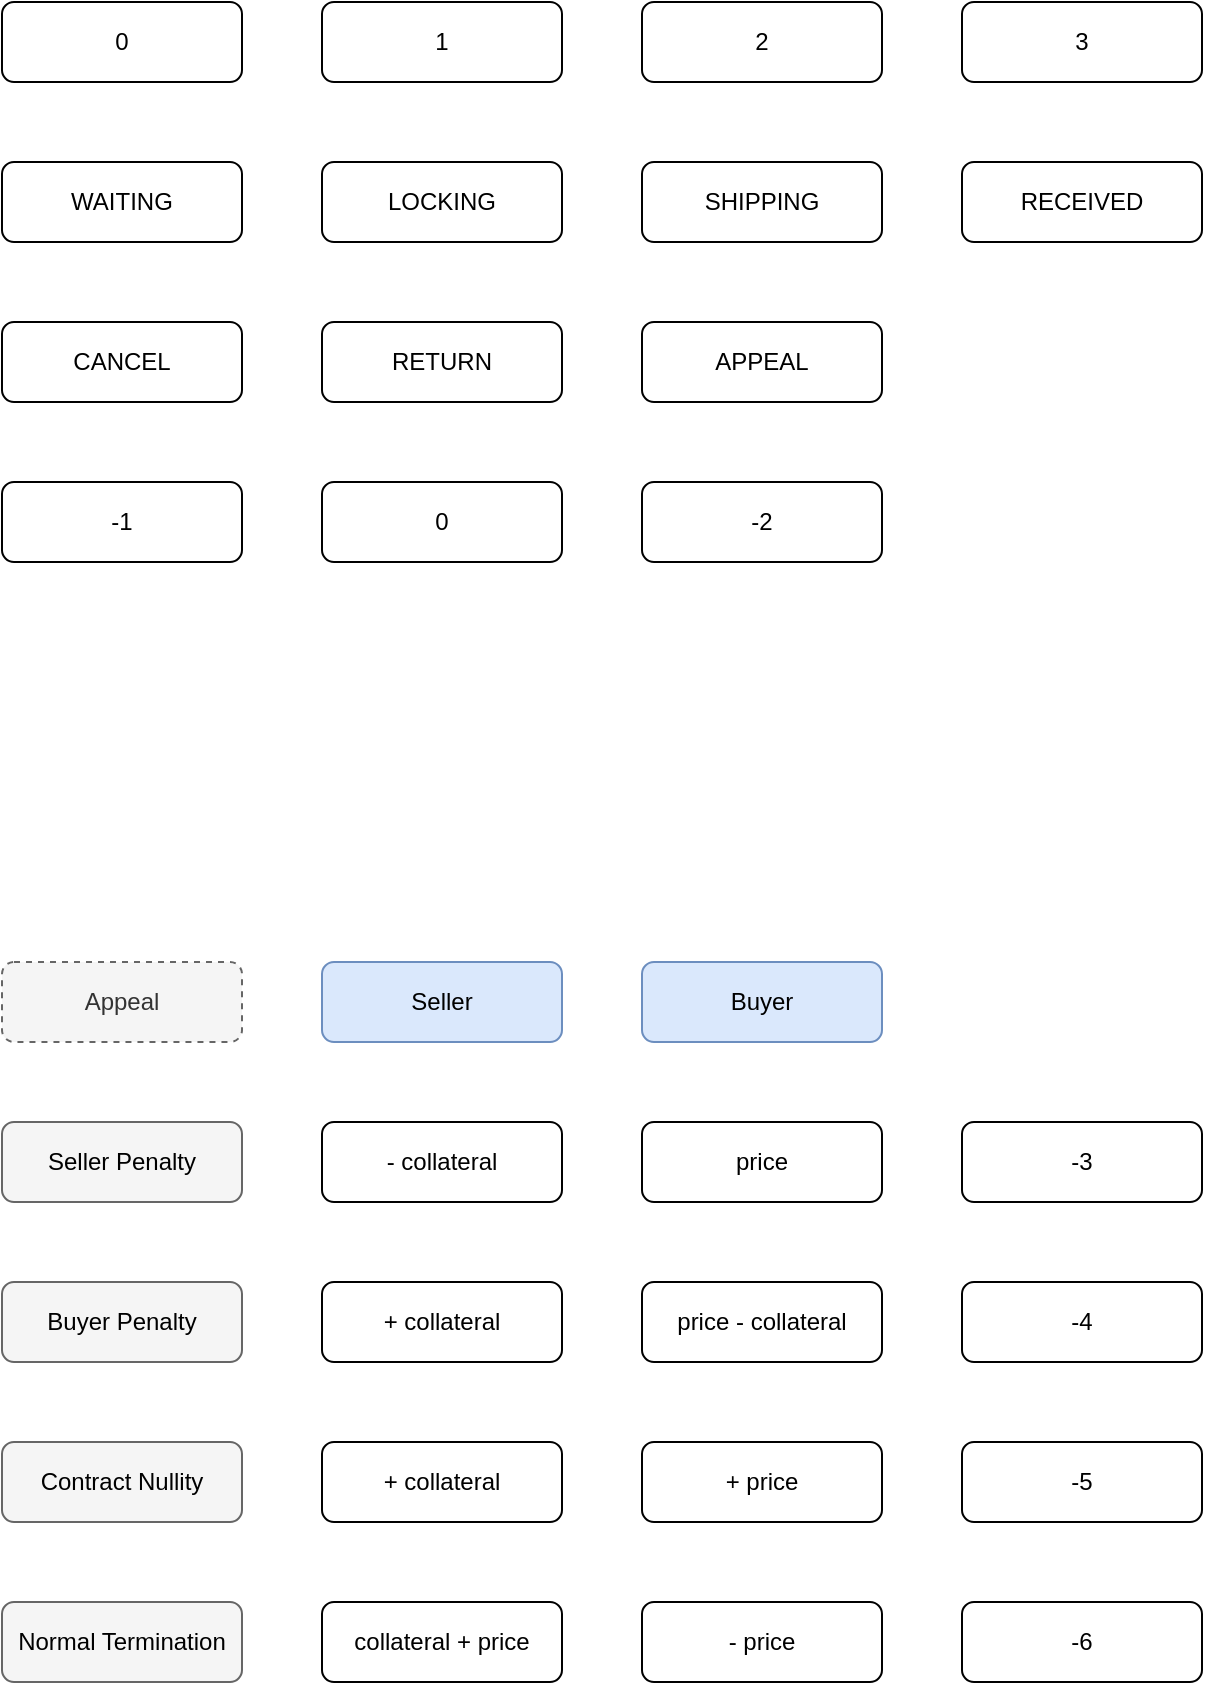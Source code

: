 <mxfile version="24.7.7">
  <diagram name="Página-1" id="JIkF8sxbtUuBn9Lj3YiM">
    <mxGraphModel dx="1434" dy="820" grid="1" gridSize="10" guides="1" tooltips="1" connect="1" arrows="1" fold="1" page="1" pageScale="1" pageWidth="827" pageHeight="1169" math="0" shadow="0">
      <root>
        <mxCell id="0" />
        <mxCell id="1" parent="0" />
        <mxCell id="_Iq3R8ZgrHO47RjcYi-z-1" value="WAITING" style="rounded=1;whiteSpace=wrap;html=1;" parent="1" vertex="1">
          <mxGeometry x="40" y="240" width="120" height="40" as="geometry" />
        </mxCell>
        <mxCell id="_Iq3R8ZgrHO47RjcYi-z-2" value="LOCKING" style="rounded=1;whiteSpace=wrap;html=1;" parent="1" vertex="1">
          <mxGeometry x="200" y="240" width="120" height="40" as="geometry" />
        </mxCell>
        <mxCell id="_Iq3R8ZgrHO47RjcYi-z-3" value="SHIPPING" style="rounded=1;whiteSpace=wrap;html=1;" parent="1" vertex="1">
          <mxGeometry x="360" y="240" width="120" height="40" as="geometry" />
        </mxCell>
        <mxCell id="_Iq3R8ZgrHO47RjcYi-z-4" value="RECEIVED" style="rounded=1;whiteSpace=wrap;html=1;" parent="1" vertex="1">
          <mxGeometry x="520" y="240" width="120" height="40" as="geometry" />
        </mxCell>
        <mxCell id="_Iq3R8ZgrHO47RjcYi-z-5" value="CANCEL" style="rounded=1;whiteSpace=wrap;html=1;" parent="1" vertex="1">
          <mxGeometry x="40" y="320" width="120" height="40" as="geometry" />
        </mxCell>
        <mxCell id="_Iq3R8ZgrHO47RjcYi-z-6" value="RETURN" style="rounded=1;whiteSpace=wrap;html=1;" parent="1" vertex="1">
          <mxGeometry x="200" y="320" width="120" height="40" as="geometry" />
        </mxCell>
        <mxCell id="_Iq3R8ZgrHO47RjcYi-z-8" value="APPEAL" style="rounded=1;whiteSpace=wrap;html=1;" parent="1" vertex="1">
          <mxGeometry x="360" y="320" width="120" height="40" as="geometry" />
        </mxCell>
        <mxCell id="_Iq3R8ZgrHO47RjcYi-z-10" value="0" style="rounded=1;whiteSpace=wrap;html=1;" parent="1" vertex="1">
          <mxGeometry x="40" y="160" width="120" height="40" as="geometry" />
        </mxCell>
        <mxCell id="_Iq3R8ZgrHO47RjcYi-z-11" value="1" style="rounded=1;whiteSpace=wrap;html=1;" parent="1" vertex="1">
          <mxGeometry x="200" y="160" width="120" height="40" as="geometry" />
        </mxCell>
        <mxCell id="_Iq3R8ZgrHO47RjcYi-z-12" value="2" style="rounded=1;whiteSpace=wrap;html=1;" parent="1" vertex="1">
          <mxGeometry x="360" y="160" width="120" height="40" as="geometry" />
        </mxCell>
        <mxCell id="_Iq3R8ZgrHO47RjcYi-z-13" value="3" style="rounded=1;whiteSpace=wrap;html=1;" parent="1" vertex="1">
          <mxGeometry x="520" y="160" width="120" height="40" as="geometry" />
        </mxCell>
        <mxCell id="_Iq3R8ZgrHO47RjcYi-z-14" value="-1" style="rounded=1;whiteSpace=wrap;html=1;" parent="1" vertex="1">
          <mxGeometry x="40" y="400" width="120" height="40" as="geometry" />
        </mxCell>
        <mxCell id="_Iq3R8ZgrHO47RjcYi-z-15" value="0" style="rounded=1;whiteSpace=wrap;html=1;" parent="1" vertex="1">
          <mxGeometry x="200" y="400" width="120" height="40" as="geometry" />
        </mxCell>
        <mxCell id="_Iq3R8ZgrHO47RjcYi-z-16" value="-2" style="rounded=1;whiteSpace=wrap;html=1;" parent="1" vertex="1">
          <mxGeometry x="360" y="400" width="120" height="40" as="geometry" />
        </mxCell>
        <mxCell id="j_yUgt2cndTqaR0blvbb-1" value="Appeal" style="rounded=1;whiteSpace=wrap;html=1;fillColor=#f5f5f5;fontColor=#333333;strokeColor=#666666;dashed=1;" vertex="1" parent="1">
          <mxGeometry x="40" y="640" width="120" height="40" as="geometry" />
        </mxCell>
        <mxCell id="j_yUgt2cndTqaR0blvbb-6" value="- collateral" style="rounded=1;whiteSpace=wrap;html=1;" vertex="1" parent="1">
          <mxGeometry x="200" y="720" width="120" height="40" as="geometry" />
        </mxCell>
        <mxCell id="j_yUgt2cndTqaR0blvbb-7" value="&lt;span style=&quot;color: rgb(0, 0, 0);&quot;&gt;Seller Penalty&lt;/span&gt;" style="rounded=1;whiteSpace=wrap;html=1;fillColor=#f5f5f5;fontColor=#333333;strokeColor=#666666;" vertex="1" parent="1">
          <mxGeometry x="40" y="720" width="120" height="40" as="geometry" />
        </mxCell>
        <mxCell id="j_yUgt2cndTqaR0blvbb-17" value="Seller" style="rounded=1;whiteSpace=wrap;html=1;fillColor=#dae8fc;strokeColor=#6c8ebf;" vertex="1" parent="1">
          <mxGeometry x="200" y="640" width="120" height="40" as="geometry" />
        </mxCell>
        <mxCell id="j_yUgt2cndTqaR0blvbb-18" value="Buyer" style="rounded=1;whiteSpace=wrap;html=1;fillColor=#dae8fc;strokeColor=#6c8ebf;" vertex="1" parent="1">
          <mxGeometry x="360" y="640" width="120" height="40" as="geometry" />
        </mxCell>
        <mxCell id="j_yUgt2cndTqaR0blvbb-19" value="price" style="rounded=1;whiteSpace=wrap;html=1;" vertex="1" parent="1">
          <mxGeometry x="360" y="720" width="120" height="40" as="geometry" />
        </mxCell>
        <mxCell id="j_yUgt2cndTqaR0blvbb-20" value="&lt;font color=&quot;#000000&quot;&gt;Contract Nullity&lt;/font&gt;" style="rounded=1;whiteSpace=wrap;html=1;fillColor=#f5f5f5;fontColor=#333333;strokeColor=#666666;" vertex="1" parent="1">
          <mxGeometry x="40" y="880" width="120" height="40" as="geometry" />
        </mxCell>
        <mxCell id="j_yUgt2cndTqaR0blvbb-21" value="+ collateral" style="rounded=1;whiteSpace=wrap;html=1;" vertex="1" parent="1">
          <mxGeometry x="200" y="880" width="120" height="40" as="geometry" />
        </mxCell>
        <mxCell id="j_yUgt2cndTqaR0blvbb-22" value="+ price" style="rounded=1;whiteSpace=wrap;html=1;" vertex="1" parent="1">
          <mxGeometry x="360" y="880" width="120" height="40" as="geometry" />
        </mxCell>
        <mxCell id="j_yUgt2cndTqaR0blvbb-23" value="&lt;font color=&quot;#000000&quot;&gt;Normal Termination&lt;/font&gt;" style="rounded=1;whiteSpace=wrap;html=1;fillColor=#f5f5f5;fontColor=#333333;strokeColor=#666666;" vertex="1" parent="1">
          <mxGeometry x="40" y="960" width="120" height="40" as="geometry" />
        </mxCell>
        <mxCell id="j_yUgt2cndTqaR0blvbb-24" value="collateral + price" style="rounded=1;whiteSpace=wrap;html=1;" vertex="1" parent="1">
          <mxGeometry x="200" y="960" width="120" height="40" as="geometry" />
        </mxCell>
        <mxCell id="j_yUgt2cndTqaR0blvbb-25" value="- price" style="rounded=1;whiteSpace=wrap;html=1;" vertex="1" parent="1">
          <mxGeometry x="360" y="960" width="120" height="40" as="geometry" />
        </mxCell>
        <mxCell id="j_yUgt2cndTqaR0blvbb-26" value="&lt;span style=&quot;color: rgb(0, 0, 0);&quot;&gt;Buyer Penalty&lt;/span&gt;" style="rounded=1;whiteSpace=wrap;html=1;fillColor=#f5f5f5;fontColor=#333333;strokeColor=#666666;" vertex="1" parent="1">
          <mxGeometry x="40" y="800" width="120" height="40" as="geometry" />
        </mxCell>
        <mxCell id="j_yUgt2cndTqaR0blvbb-27" value="+ collateral" style="rounded=1;whiteSpace=wrap;html=1;" vertex="1" parent="1">
          <mxGeometry x="200" y="800" width="120" height="40" as="geometry" />
        </mxCell>
        <mxCell id="j_yUgt2cndTqaR0blvbb-28" value="price - collateral" style="rounded=1;whiteSpace=wrap;html=1;" vertex="1" parent="1">
          <mxGeometry x="360" y="800" width="120" height="40" as="geometry" />
        </mxCell>
        <mxCell id="j_yUgt2cndTqaR0blvbb-29" value="-3" style="rounded=1;whiteSpace=wrap;html=1;" vertex="1" parent="1">
          <mxGeometry x="520" y="720" width="120" height="40" as="geometry" />
        </mxCell>
        <mxCell id="j_yUgt2cndTqaR0blvbb-30" value="-4" style="rounded=1;whiteSpace=wrap;html=1;" vertex="1" parent="1">
          <mxGeometry x="520" y="800" width="120" height="40" as="geometry" />
        </mxCell>
        <mxCell id="j_yUgt2cndTqaR0blvbb-31" value="-5" style="rounded=1;whiteSpace=wrap;html=1;" vertex="1" parent="1">
          <mxGeometry x="520" y="880" width="120" height="40" as="geometry" />
        </mxCell>
        <mxCell id="j_yUgt2cndTqaR0blvbb-32" value="-6" style="rounded=1;whiteSpace=wrap;html=1;" vertex="1" parent="1">
          <mxGeometry x="520" y="960" width="120" height="40" as="geometry" />
        </mxCell>
      </root>
    </mxGraphModel>
  </diagram>
</mxfile>
